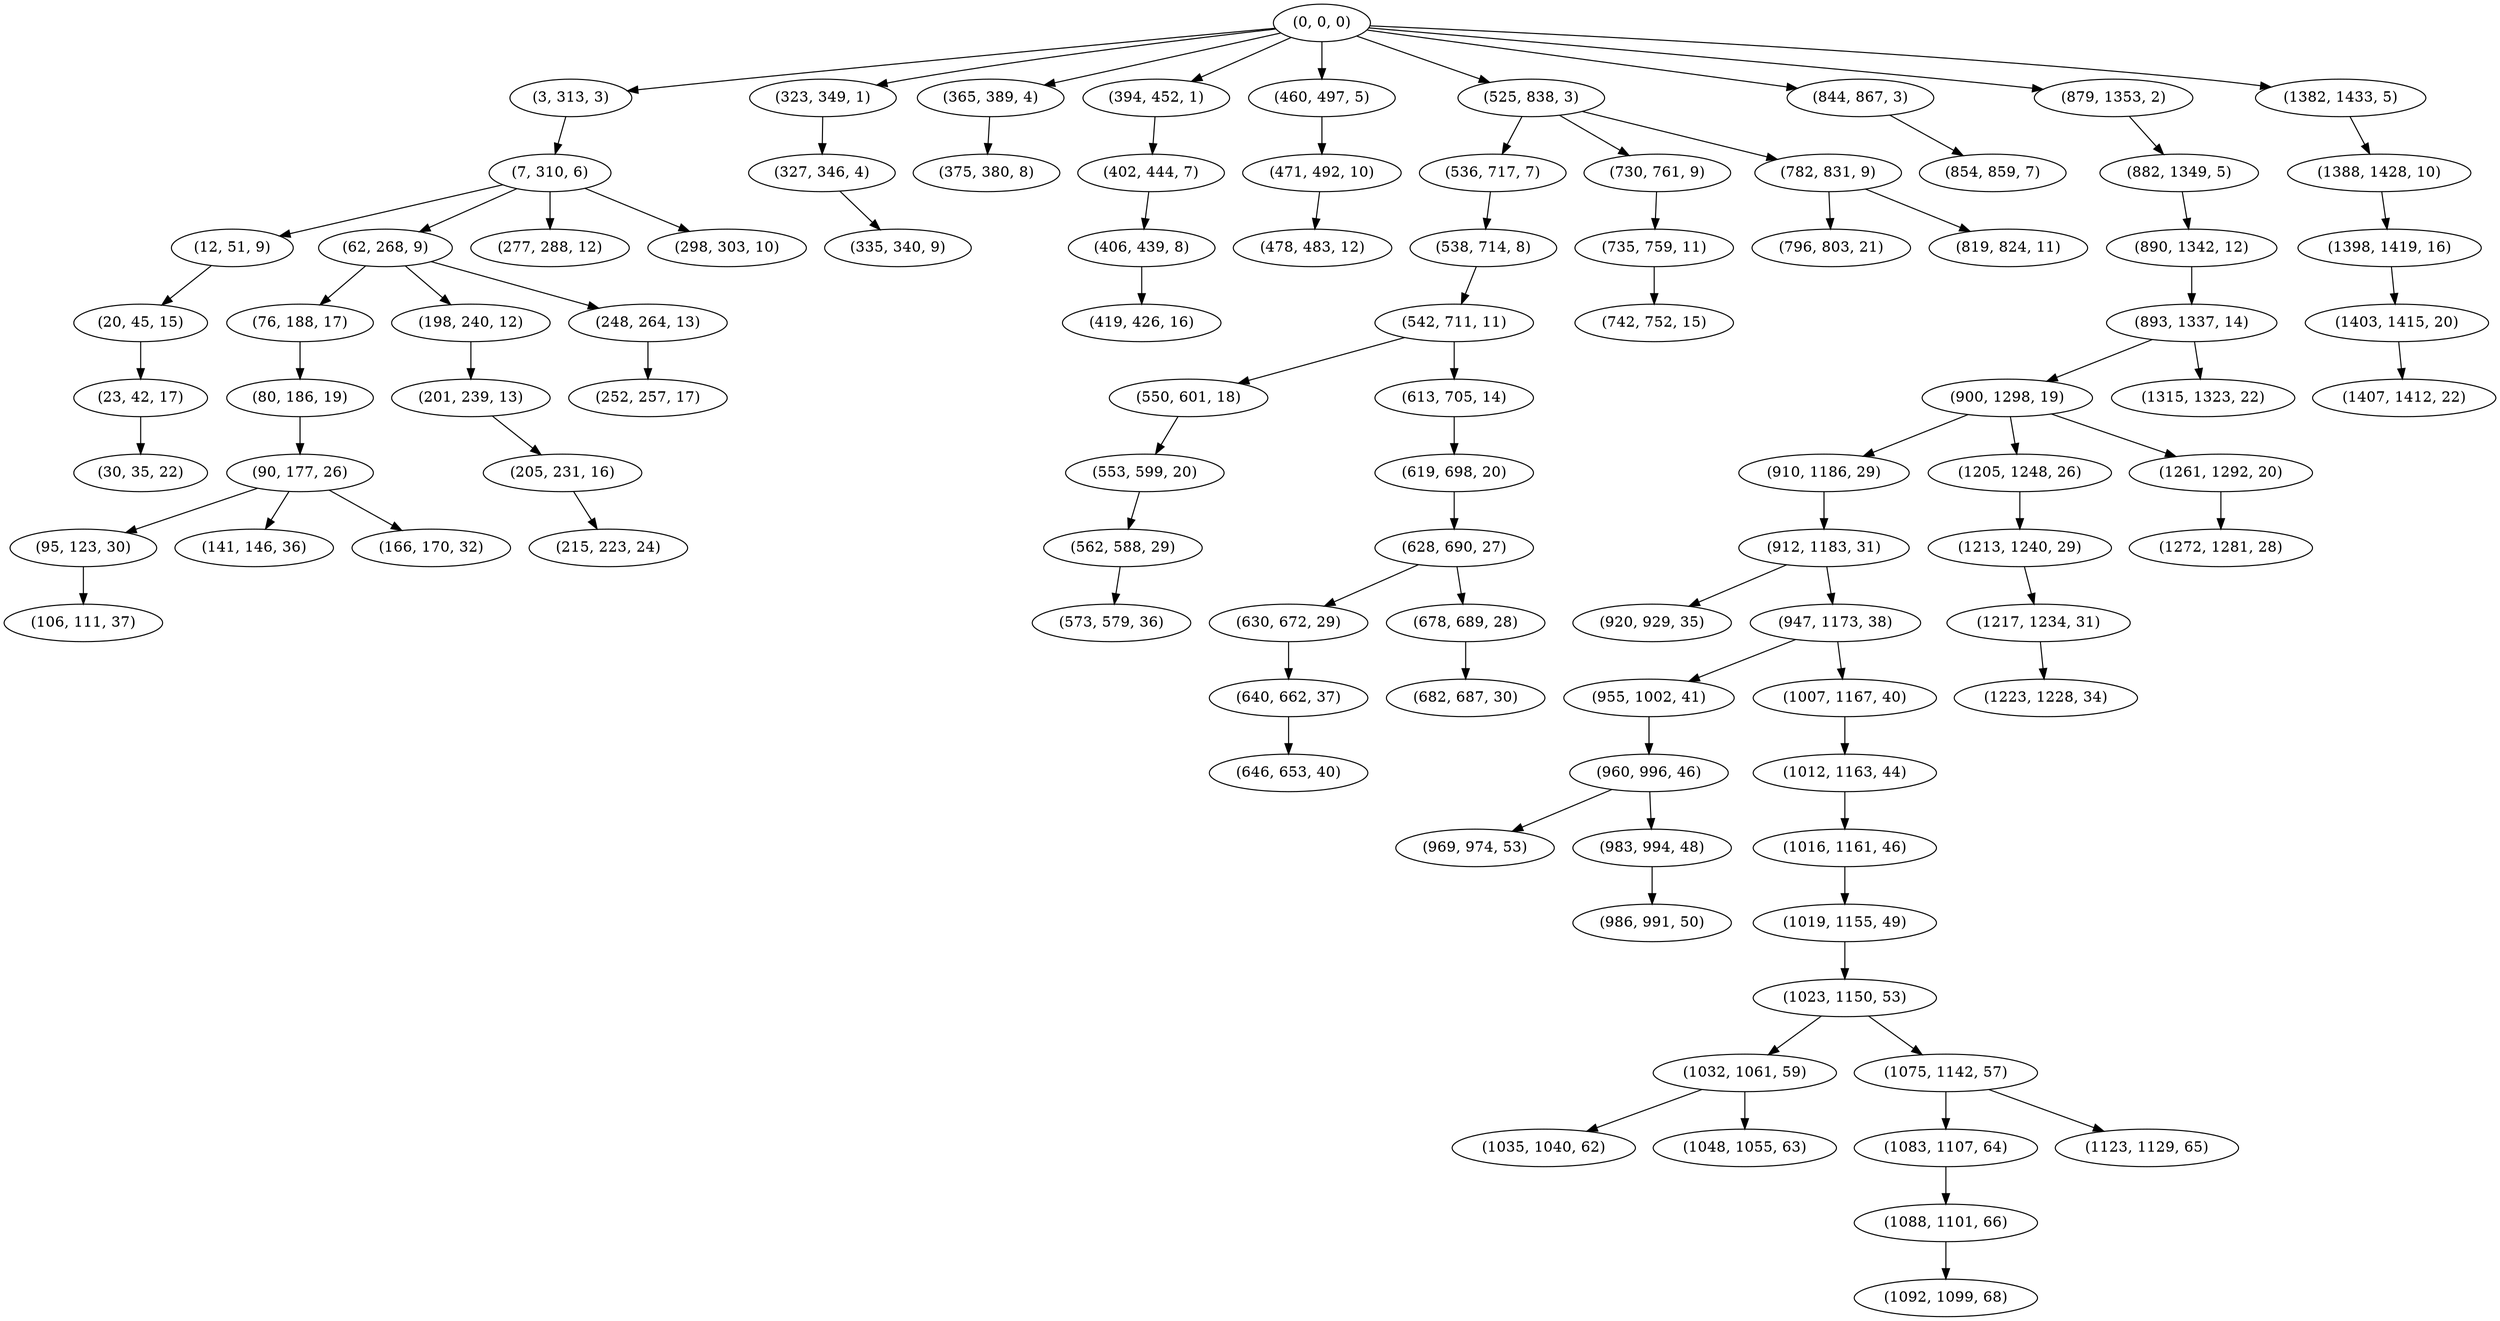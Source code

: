 digraph tree {
    "(0, 0, 0)";
    "(3, 313, 3)";
    "(7, 310, 6)";
    "(12, 51, 9)";
    "(20, 45, 15)";
    "(23, 42, 17)";
    "(30, 35, 22)";
    "(62, 268, 9)";
    "(76, 188, 17)";
    "(80, 186, 19)";
    "(90, 177, 26)";
    "(95, 123, 30)";
    "(106, 111, 37)";
    "(141, 146, 36)";
    "(166, 170, 32)";
    "(198, 240, 12)";
    "(201, 239, 13)";
    "(205, 231, 16)";
    "(215, 223, 24)";
    "(248, 264, 13)";
    "(252, 257, 17)";
    "(277, 288, 12)";
    "(298, 303, 10)";
    "(323, 349, 1)";
    "(327, 346, 4)";
    "(335, 340, 9)";
    "(365, 389, 4)";
    "(375, 380, 8)";
    "(394, 452, 1)";
    "(402, 444, 7)";
    "(406, 439, 8)";
    "(419, 426, 16)";
    "(460, 497, 5)";
    "(471, 492, 10)";
    "(478, 483, 12)";
    "(525, 838, 3)";
    "(536, 717, 7)";
    "(538, 714, 8)";
    "(542, 711, 11)";
    "(550, 601, 18)";
    "(553, 599, 20)";
    "(562, 588, 29)";
    "(573, 579, 36)";
    "(613, 705, 14)";
    "(619, 698, 20)";
    "(628, 690, 27)";
    "(630, 672, 29)";
    "(640, 662, 37)";
    "(646, 653, 40)";
    "(678, 689, 28)";
    "(682, 687, 30)";
    "(730, 761, 9)";
    "(735, 759, 11)";
    "(742, 752, 15)";
    "(782, 831, 9)";
    "(796, 803, 21)";
    "(819, 824, 11)";
    "(844, 867, 3)";
    "(854, 859, 7)";
    "(879, 1353, 2)";
    "(882, 1349, 5)";
    "(890, 1342, 12)";
    "(893, 1337, 14)";
    "(900, 1298, 19)";
    "(910, 1186, 29)";
    "(912, 1183, 31)";
    "(920, 929, 35)";
    "(947, 1173, 38)";
    "(955, 1002, 41)";
    "(960, 996, 46)";
    "(969, 974, 53)";
    "(983, 994, 48)";
    "(986, 991, 50)";
    "(1007, 1167, 40)";
    "(1012, 1163, 44)";
    "(1016, 1161, 46)";
    "(1019, 1155, 49)";
    "(1023, 1150, 53)";
    "(1032, 1061, 59)";
    "(1035, 1040, 62)";
    "(1048, 1055, 63)";
    "(1075, 1142, 57)";
    "(1083, 1107, 64)";
    "(1088, 1101, 66)";
    "(1092, 1099, 68)";
    "(1123, 1129, 65)";
    "(1205, 1248, 26)";
    "(1213, 1240, 29)";
    "(1217, 1234, 31)";
    "(1223, 1228, 34)";
    "(1261, 1292, 20)";
    "(1272, 1281, 28)";
    "(1315, 1323, 22)";
    "(1382, 1433, 5)";
    "(1388, 1428, 10)";
    "(1398, 1419, 16)";
    "(1403, 1415, 20)";
    "(1407, 1412, 22)";
    "(0, 0, 0)" -> "(3, 313, 3)";
    "(0, 0, 0)" -> "(323, 349, 1)";
    "(0, 0, 0)" -> "(365, 389, 4)";
    "(0, 0, 0)" -> "(394, 452, 1)";
    "(0, 0, 0)" -> "(460, 497, 5)";
    "(0, 0, 0)" -> "(525, 838, 3)";
    "(0, 0, 0)" -> "(844, 867, 3)";
    "(0, 0, 0)" -> "(879, 1353, 2)";
    "(0, 0, 0)" -> "(1382, 1433, 5)";
    "(3, 313, 3)" -> "(7, 310, 6)";
    "(7, 310, 6)" -> "(12, 51, 9)";
    "(7, 310, 6)" -> "(62, 268, 9)";
    "(7, 310, 6)" -> "(277, 288, 12)";
    "(7, 310, 6)" -> "(298, 303, 10)";
    "(12, 51, 9)" -> "(20, 45, 15)";
    "(20, 45, 15)" -> "(23, 42, 17)";
    "(23, 42, 17)" -> "(30, 35, 22)";
    "(62, 268, 9)" -> "(76, 188, 17)";
    "(62, 268, 9)" -> "(198, 240, 12)";
    "(62, 268, 9)" -> "(248, 264, 13)";
    "(76, 188, 17)" -> "(80, 186, 19)";
    "(80, 186, 19)" -> "(90, 177, 26)";
    "(90, 177, 26)" -> "(95, 123, 30)";
    "(90, 177, 26)" -> "(141, 146, 36)";
    "(90, 177, 26)" -> "(166, 170, 32)";
    "(95, 123, 30)" -> "(106, 111, 37)";
    "(198, 240, 12)" -> "(201, 239, 13)";
    "(201, 239, 13)" -> "(205, 231, 16)";
    "(205, 231, 16)" -> "(215, 223, 24)";
    "(248, 264, 13)" -> "(252, 257, 17)";
    "(323, 349, 1)" -> "(327, 346, 4)";
    "(327, 346, 4)" -> "(335, 340, 9)";
    "(365, 389, 4)" -> "(375, 380, 8)";
    "(394, 452, 1)" -> "(402, 444, 7)";
    "(402, 444, 7)" -> "(406, 439, 8)";
    "(406, 439, 8)" -> "(419, 426, 16)";
    "(460, 497, 5)" -> "(471, 492, 10)";
    "(471, 492, 10)" -> "(478, 483, 12)";
    "(525, 838, 3)" -> "(536, 717, 7)";
    "(525, 838, 3)" -> "(730, 761, 9)";
    "(525, 838, 3)" -> "(782, 831, 9)";
    "(536, 717, 7)" -> "(538, 714, 8)";
    "(538, 714, 8)" -> "(542, 711, 11)";
    "(542, 711, 11)" -> "(550, 601, 18)";
    "(542, 711, 11)" -> "(613, 705, 14)";
    "(550, 601, 18)" -> "(553, 599, 20)";
    "(553, 599, 20)" -> "(562, 588, 29)";
    "(562, 588, 29)" -> "(573, 579, 36)";
    "(613, 705, 14)" -> "(619, 698, 20)";
    "(619, 698, 20)" -> "(628, 690, 27)";
    "(628, 690, 27)" -> "(630, 672, 29)";
    "(628, 690, 27)" -> "(678, 689, 28)";
    "(630, 672, 29)" -> "(640, 662, 37)";
    "(640, 662, 37)" -> "(646, 653, 40)";
    "(678, 689, 28)" -> "(682, 687, 30)";
    "(730, 761, 9)" -> "(735, 759, 11)";
    "(735, 759, 11)" -> "(742, 752, 15)";
    "(782, 831, 9)" -> "(796, 803, 21)";
    "(782, 831, 9)" -> "(819, 824, 11)";
    "(844, 867, 3)" -> "(854, 859, 7)";
    "(879, 1353, 2)" -> "(882, 1349, 5)";
    "(882, 1349, 5)" -> "(890, 1342, 12)";
    "(890, 1342, 12)" -> "(893, 1337, 14)";
    "(893, 1337, 14)" -> "(900, 1298, 19)";
    "(893, 1337, 14)" -> "(1315, 1323, 22)";
    "(900, 1298, 19)" -> "(910, 1186, 29)";
    "(900, 1298, 19)" -> "(1205, 1248, 26)";
    "(900, 1298, 19)" -> "(1261, 1292, 20)";
    "(910, 1186, 29)" -> "(912, 1183, 31)";
    "(912, 1183, 31)" -> "(920, 929, 35)";
    "(912, 1183, 31)" -> "(947, 1173, 38)";
    "(947, 1173, 38)" -> "(955, 1002, 41)";
    "(947, 1173, 38)" -> "(1007, 1167, 40)";
    "(955, 1002, 41)" -> "(960, 996, 46)";
    "(960, 996, 46)" -> "(969, 974, 53)";
    "(960, 996, 46)" -> "(983, 994, 48)";
    "(983, 994, 48)" -> "(986, 991, 50)";
    "(1007, 1167, 40)" -> "(1012, 1163, 44)";
    "(1012, 1163, 44)" -> "(1016, 1161, 46)";
    "(1016, 1161, 46)" -> "(1019, 1155, 49)";
    "(1019, 1155, 49)" -> "(1023, 1150, 53)";
    "(1023, 1150, 53)" -> "(1032, 1061, 59)";
    "(1023, 1150, 53)" -> "(1075, 1142, 57)";
    "(1032, 1061, 59)" -> "(1035, 1040, 62)";
    "(1032, 1061, 59)" -> "(1048, 1055, 63)";
    "(1075, 1142, 57)" -> "(1083, 1107, 64)";
    "(1075, 1142, 57)" -> "(1123, 1129, 65)";
    "(1083, 1107, 64)" -> "(1088, 1101, 66)";
    "(1088, 1101, 66)" -> "(1092, 1099, 68)";
    "(1205, 1248, 26)" -> "(1213, 1240, 29)";
    "(1213, 1240, 29)" -> "(1217, 1234, 31)";
    "(1217, 1234, 31)" -> "(1223, 1228, 34)";
    "(1261, 1292, 20)" -> "(1272, 1281, 28)";
    "(1382, 1433, 5)" -> "(1388, 1428, 10)";
    "(1388, 1428, 10)" -> "(1398, 1419, 16)";
    "(1398, 1419, 16)" -> "(1403, 1415, 20)";
    "(1403, 1415, 20)" -> "(1407, 1412, 22)";
}
